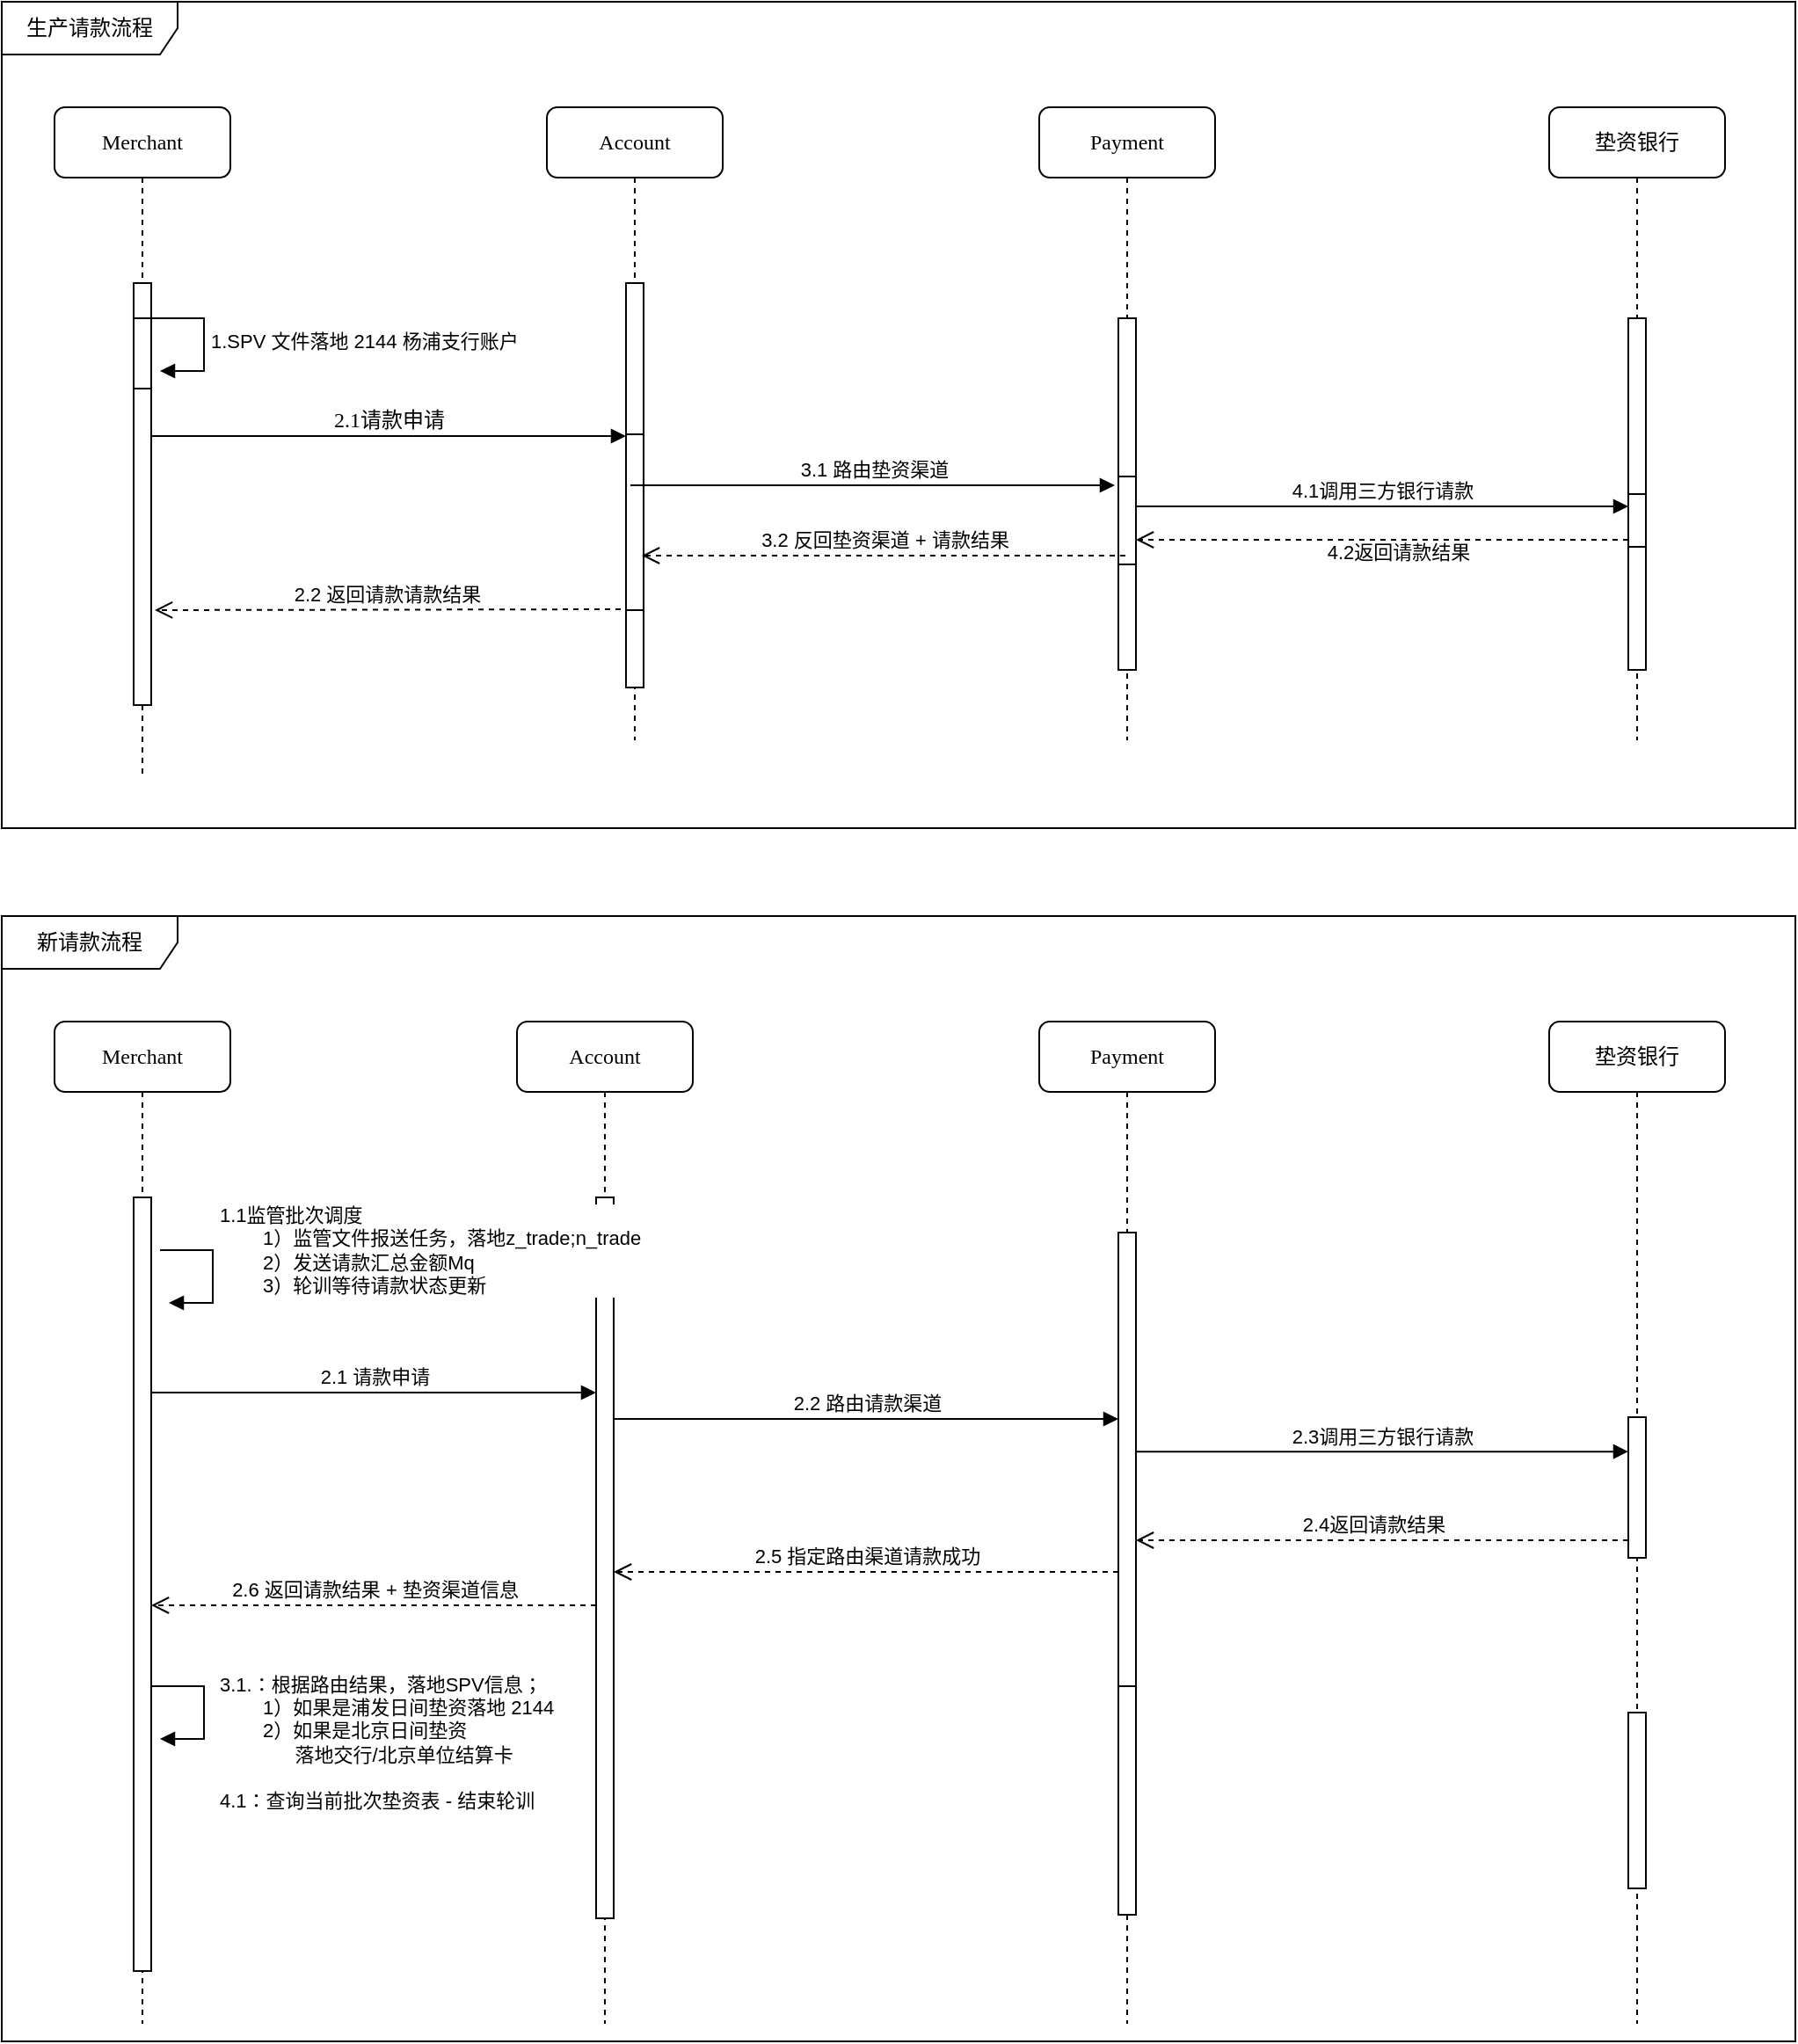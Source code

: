 <mxfile version="24.7.10">
  <diagram name="Page-1" id="13e1069c-82ec-6db2-03f1-153e76fe0fe0">
    <mxGraphModel dx="2088" dy="682" grid="1" gridSize="10" guides="1" tooltips="1" connect="1" arrows="1" fold="1" page="1" pageScale="1" pageWidth="1100" pageHeight="850" background="none" math="0" shadow="0">
      <root>
        <mxCell id="0" />
        <mxCell id="1" parent="0" />
        <mxCell id="7baba1c4bc27f4b0-2" value="Account" style="shape=umlLifeline;perimeter=lifelinePerimeter;whiteSpace=wrap;html=1;container=1;collapsible=0;recursiveResize=0;outlineConnect=0;rounded=1;shadow=0;comic=0;labelBackgroundColor=none;strokeWidth=1;fontFamily=Verdana;fontSize=12;align=center;" parent="1" vertex="1">
          <mxGeometry x="380" y="80" width="100" height="360" as="geometry" />
        </mxCell>
        <mxCell id="7baba1c4bc27f4b0-10" value="" style="html=1;points=[];perimeter=orthogonalPerimeter;rounded=0;shadow=0;comic=0;labelBackgroundColor=none;strokeWidth=1;fontFamily=Verdana;fontSize=12;align=center;" parent="7baba1c4bc27f4b0-2" vertex="1">
          <mxGeometry x="45" y="100" width="10" height="230" as="geometry" />
        </mxCell>
        <mxCell id="kpxduoVY6cWqKxpPgdwj-16" value="" style="html=1;points=[[0,0,0,0,5],[0,1,0,0,-5],[1,0,0,0,5],[1,1,0,0,-5]];perimeter=orthogonalPerimeter;outlineConnect=0;targetShapes=umlLifeline;portConstraint=eastwest;newEdgeStyle={&quot;curved&quot;:0,&quot;rounded&quot;:0};" parent="7baba1c4bc27f4b0-2" vertex="1">
          <mxGeometry x="45" y="186" width="10" height="100" as="geometry" />
        </mxCell>
        <mxCell id="7baba1c4bc27f4b0-3" value="Payment" style="shape=umlLifeline;perimeter=lifelinePerimeter;whiteSpace=wrap;html=1;container=1;collapsible=0;recursiveResize=0;outlineConnect=0;rounded=1;shadow=0;comic=0;labelBackgroundColor=none;strokeWidth=1;fontFamily=Verdana;fontSize=12;align=center;" parent="1" vertex="1">
          <mxGeometry x="660" y="80" width="100" height="360" as="geometry" />
        </mxCell>
        <mxCell id="7baba1c4bc27f4b0-13" value="" style="html=1;points=[];perimeter=orthogonalPerimeter;rounded=0;shadow=0;comic=0;labelBackgroundColor=none;strokeWidth=1;fontFamily=Verdana;fontSize=12;align=center;" parent="7baba1c4bc27f4b0-3" vertex="1">
          <mxGeometry x="45" y="120" width="10" height="200" as="geometry" />
        </mxCell>
        <mxCell id="kpxduoVY6cWqKxpPgdwj-9" value="" style="html=1;points=[[0,0,0,0,5],[0,1,0,0,-5],[1,0,0,0,5],[1,1,0,0,-5]];perimeter=orthogonalPerimeter;outlineConnect=0;targetShapes=umlLifeline;portConstraint=eastwest;newEdgeStyle={&quot;curved&quot;:0,&quot;rounded&quot;:0};" parent="7baba1c4bc27f4b0-3" vertex="1">
          <mxGeometry x="45" y="210" width="10" height="50" as="geometry" />
        </mxCell>
        <mxCell id="7baba1c4bc27f4b0-8" value="Merchant" style="shape=umlLifeline;perimeter=lifelinePerimeter;whiteSpace=wrap;html=1;container=1;collapsible=0;recursiveResize=0;outlineConnect=0;rounded=1;shadow=0;comic=0;labelBackgroundColor=none;strokeWidth=1;fontFamily=Verdana;fontSize=12;align=center;" parent="1" vertex="1">
          <mxGeometry x="100" y="80" width="100" height="380" as="geometry" />
        </mxCell>
        <mxCell id="7baba1c4bc27f4b0-9" value="" style="html=1;points=[];perimeter=orthogonalPerimeter;rounded=0;shadow=0;comic=0;labelBackgroundColor=none;strokeWidth=1;fontFamily=Verdana;fontSize=12;align=center;" parent="7baba1c4bc27f4b0-8" vertex="1">
          <mxGeometry x="45" y="100" width="10" height="240" as="geometry" />
        </mxCell>
        <mxCell id="kpxduoVY6cWqKxpPgdwj-3" value="" style="html=1;points=[[0,0,0,0,5],[0,1,0,0,-5],[1,0,0,0,5],[1,1,0,0,-5]];perimeter=orthogonalPerimeter;outlineConnect=0;targetShapes=umlLifeline;portConstraint=eastwest;newEdgeStyle={&quot;curved&quot;:0,&quot;rounded&quot;:0};" parent="7baba1c4bc27f4b0-8" vertex="1">
          <mxGeometry x="45" y="120" width="10" height="40" as="geometry" />
        </mxCell>
        <mxCell id="kpxduoVY6cWqKxpPgdwj-4" value="1.SPV 文件落地 2144 杨浦支行账户" style="html=1;align=left;spacingLeft=2;endArrow=block;rounded=0;edgeStyle=orthogonalEdgeStyle;curved=0;rounded=0;" parent="7baba1c4bc27f4b0-8" edge="1">
          <mxGeometry x="0.012" relative="1" as="geometry">
            <mxPoint x="55" y="120" as="sourcePoint" />
            <Array as="points">
              <mxPoint x="85" y="150" />
            </Array>
            <mxPoint x="60" y="150" as="targetPoint" />
            <mxPoint as="offset" />
          </mxGeometry>
        </mxCell>
        <mxCell id="7baba1c4bc27f4b0-11" value="2.1请款申请" style="html=1;verticalAlign=bottom;endArrow=block;entryX=0;entryY=0;labelBackgroundColor=none;fontFamily=Verdana;fontSize=12;edgeStyle=elbowEdgeStyle;elbow=horizontal;" parent="1" edge="1">
          <mxGeometry relative="1" as="geometry">
            <mxPoint x="155" y="267" as="sourcePoint" />
            <mxPoint x="425" y="267" as="targetPoint" />
            <mxPoint as="offset" />
          </mxGeometry>
        </mxCell>
        <mxCell id="kpxduoVY6cWqKxpPgdwj-10" value="3.1 路由垫资渠道" style="html=1;verticalAlign=bottom;endArrow=block;curved=0;rounded=0;entryX=0;entryY=0;entryDx=0;entryDy=5;" parent="1" edge="1">
          <mxGeometry x="0.002" relative="1" as="geometry">
            <mxPoint x="427.5" y="295" as="sourcePoint" />
            <mxPoint x="703" y="295" as="targetPoint" />
            <mxPoint as="offset" />
          </mxGeometry>
        </mxCell>
        <mxCell id="kpxduoVY6cWqKxpPgdwj-11" value="3.2 反回垫资渠道 + 请款结果" style="html=1;verticalAlign=bottom;endArrow=open;dashed=1;endSize=8;curved=0;rounded=0;exitX=0;exitY=1;exitDx=0;exitDy=-5;" parent="1" edge="1">
          <mxGeometry relative="1" as="geometry">
            <mxPoint x="434" y="335" as="targetPoint" />
            <mxPoint x="709" y="335" as="sourcePoint" />
          </mxGeometry>
        </mxCell>
        <mxCell id="kpxduoVY6cWqKxpPgdwj-12" value="2.2 返回请款请款结果" style="html=1;verticalAlign=bottom;endArrow=open;dashed=1;endSize=8;curved=0;rounded=0;exitX=0;exitY=1;exitDx=0;exitDy=-5;" parent="1" edge="1">
          <mxGeometry x="0.004" relative="1" as="geometry">
            <mxPoint x="157" y="366" as="targetPoint" />
            <mxPoint x="422" y="365.5" as="sourcePoint" />
            <mxPoint as="offset" />
          </mxGeometry>
        </mxCell>
        <mxCell id="kpxduoVY6cWqKxpPgdwj-13" value="垫资银行" style="shape=umlLifeline;perimeter=lifelinePerimeter;whiteSpace=wrap;html=1;container=1;collapsible=0;recursiveResize=0;outlineConnect=0;rounded=1;shadow=0;comic=0;labelBackgroundColor=none;strokeWidth=1;fontFamily=Verdana;fontSize=12;align=center;" parent="1" vertex="1">
          <mxGeometry x="950" y="80" width="100" height="360" as="geometry" />
        </mxCell>
        <mxCell id="kpxduoVY6cWqKxpPgdwj-14" value="" style="html=1;points=[];perimeter=orthogonalPerimeter;rounded=0;shadow=0;comic=0;labelBackgroundColor=none;strokeWidth=1;fontFamily=Verdana;fontSize=12;align=center;" parent="kpxduoVY6cWqKxpPgdwj-13" vertex="1">
          <mxGeometry x="45" y="120" width="10" height="200" as="geometry" />
        </mxCell>
        <mxCell id="kpxduoVY6cWqKxpPgdwj-20" value="" style="html=1;points=[[0,0,0,0,5],[0,1,0,0,-5],[1,0,0,0,5],[1,1,0,0,-5]];perimeter=orthogonalPerimeter;outlineConnect=0;targetShapes=umlLifeline;portConstraint=eastwest;newEdgeStyle={&quot;curved&quot;:0,&quot;rounded&quot;:0};" parent="kpxduoVY6cWqKxpPgdwj-13" vertex="1">
          <mxGeometry x="45" y="220" width="10" height="30" as="geometry" />
        </mxCell>
        <mxCell id="kpxduoVY6cWqKxpPgdwj-21" value="4.1调用三方银行请款" style="html=1;verticalAlign=bottom;endArrow=block;curved=0;rounded=0;entryX=0;entryY=0;entryDx=0;entryDy=5;" parent="1" edge="1">
          <mxGeometry relative="1" as="geometry">
            <mxPoint x="715" y="307" as="sourcePoint" />
            <mxPoint x="995" y="307" as="targetPoint" />
            <mxPoint as="offset" />
          </mxGeometry>
        </mxCell>
        <mxCell id="kpxduoVY6cWqKxpPgdwj-22" value="4.2返回请款结果" style="html=1;verticalAlign=bottom;endArrow=open;dashed=1;endSize=8;curved=0;rounded=0;exitX=0;exitY=1;exitDx=0;exitDy=-5;" parent="1" edge="1">
          <mxGeometry x="-0.064" y="16" relative="1" as="geometry">
            <mxPoint x="715" y="326" as="targetPoint" />
            <mxPoint x="995" y="326" as="sourcePoint" />
            <mxPoint as="offset" />
          </mxGeometry>
        </mxCell>
        <mxCell id="kpxduoVY6cWqKxpPgdwj-23" value="生产请款流程" style="shape=umlFrame;whiteSpace=wrap;html=1;pointerEvents=0;width=100;height=30;" parent="1" vertex="1">
          <mxGeometry x="70" y="20" width="1020" height="470" as="geometry" />
        </mxCell>
        <mxCell id="kpxduoVY6cWqKxpPgdwj-26" value="Account" style="shape=umlLifeline;perimeter=lifelinePerimeter;whiteSpace=wrap;html=1;container=1;collapsible=0;recursiveResize=0;outlineConnect=0;rounded=1;shadow=0;comic=0;labelBackgroundColor=none;strokeWidth=1;fontFamily=Verdana;fontSize=12;align=center;" parent="1" vertex="1">
          <mxGeometry x="363" y="600" width="100" height="570" as="geometry" />
        </mxCell>
        <mxCell id="kpxduoVY6cWqKxpPgdwj-27" value="" style="html=1;points=[];perimeter=orthogonalPerimeter;rounded=0;shadow=0;comic=0;labelBackgroundColor=none;strokeWidth=1;fontFamily=Verdana;fontSize=12;align=center;" parent="kpxduoVY6cWqKxpPgdwj-26" vertex="1">
          <mxGeometry x="45" y="100" width="10" height="410" as="geometry" />
        </mxCell>
        <mxCell id="kpxduoVY6cWqKxpPgdwj-29" value="Payment" style="shape=umlLifeline;perimeter=lifelinePerimeter;whiteSpace=wrap;html=1;container=1;collapsible=0;recursiveResize=0;outlineConnect=0;rounded=1;shadow=0;comic=0;labelBackgroundColor=none;strokeWidth=1;fontFamily=Verdana;fontSize=12;align=center;" parent="1" vertex="1">
          <mxGeometry x="660" y="600" width="100" height="570" as="geometry" />
        </mxCell>
        <mxCell id="kpxduoVY6cWqKxpPgdwj-30" value="" style="html=1;points=[];perimeter=orthogonalPerimeter;rounded=0;shadow=0;comic=0;labelBackgroundColor=none;strokeWidth=1;fontFamily=Verdana;fontSize=12;align=center;" parent="kpxduoVY6cWqKxpPgdwj-29" vertex="1">
          <mxGeometry x="45" y="120" width="10" height="370" as="geometry" />
        </mxCell>
        <mxCell id="kpxduoVY6cWqKxpPgdwj-32" value="Merchant" style="shape=umlLifeline;perimeter=lifelinePerimeter;whiteSpace=wrap;html=1;container=1;collapsible=0;recursiveResize=0;outlineConnect=0;rounded=1;shadow=0;comic=0;labelBackgroundColor=none;strokeWidth=1;fontFamily=Verdana;fontSize=12;align=center;" parent="1" vertex="1">
          <mxGeometry x="100" y="600" width="100" height="570" as="geometry" />
        </mxCell>
        <mxCell id="kpxduoVY6cWqKxpPgdwj-33" value="" style="html=1;points=[];perimeter=orthogonalPerimeter;rounded=0;shadow=0;comic=0;labelBackgroundColor=none;strokeWidth=1;fontFamily=Verdana;fontSize=12;align=center;" parent="kpxduoVY6cWqKxpPgdwj-32" vertex="1">
          <mxGeometry x="45" y="100" width="10" height="440" as="geometry" />
        </mxCell>
        <mxCell id="kpxduoVY6cWqKxpPgdwj-40" value="垫资银行" style="shape=umlLifeline;perimeter=lifelinePerimeter;whiteSpace=wrap;html=1;container=1;collapsible=0;recursiveResize=0;outlineConnect=0;rounded=1;shadow=0;comic=0;labelBackgroundColor=none;strokeWidth=1;fontFamily=Verdana;fontSize=12;align=center;" parent="1" vertex="1">
          <mxGeometry x="950" y="600" width="100" height="570" as="geometry" />
        </mxCell>
        <mxCell id="kpxduoVY6cWqKxpPgdwj-41" value="" style="html=1;points=[];perimeter=orthogonalPerimeter;rounded=0;shadow=0;comic=0;labelBackgroundColor=none;strokeWidth=1;fontFamily=Verdana;fontSize=12;align=center;" parent="kpxduoVY6cWqKxpPgdwj-40" vertex="1">
          <mxGeometry x="45" y="393" width="10" height="100" as="geometry" />
        </mxCell>
        <mxCell id="kpxduoVY6cWqKxpPgdwj-45" value="新请款流程" style="shape=umlFrame;whiteSpace=wrap;html=1;pointerEvents=0;width=100;height=30;" parent="1" vertex="1">
          <mxGeometry x="70" y="540" width="1020" height="640" as="geometry" />
        </mxCell>
        <mxCell id="kpxduoVY6cWqKxpPgdwj-51" value="3.1.：根据路由结果，落地SPV信息；&lt;br&gt;&lt;span style=&quot;white-space: pre;&quot;&gt;&#x9;&lt;/span&gt;1）如果是浦发日间垫资落地 2144&lt;br&gt;&lt;span style=&quot;white-space: pre;&quot;&gt;&#x9;&lt;/span&gt;2）如果是北京日间垫资&lt;br&gt;&lt;span style=&quot;white-space: pre;&quot;&gt;&#x9;&lt;/span&gt;&amp;nbsp; &amp;nbsp; &amp;nbsp; 落地交行/北京单位结算卡&lt;br&gt;&lt;br&gt;4.1：查询当前批次垫资表 - 结束轮训" style="html=1;align=left;spacingLeft=2;endArrow=block;rounded=0;edgeStyle=orthogonalEdgeStyle;curved=0;rounded=0;" parent="1" edge="1">
          <mxGeometry x="0.412" y="5" relative="1" as="geometry">
            <mxPoint x="155" y="978" as="sourcePoint" />
            <Array as="points">
              <mxPoint x="185" y="1008" />
            </Array>
            <mxPoint x="5" y="-3" as="offset" />
            <mxPoint x="160" y="1008" as="targetPoint" />
          </mxGeometry>
        </mxCell>
        <mxCell id="kpxduoVY6cWqKxpPgdwj-66" value="2.1 请款申请" style="html=1;verticalAlign=bottom;endArrow=block;curved=0;rounded=0;entryX=0;entryY=0;entryDx=0;entryDy=5;" parent="1" edge="1">
          <mxGeometry x="0.001" relative="1" as="geometry">
            <mxPoint x="155" y="811.0" as="sourcePoint" />
            <mxPoint x="408" y="811.0" as="targetPoint" />
            <mxPoint as="offset" />
          </mxGeometry>
        </mxCell>
        <mxCell id="kpxduoVY6cWqKxpPgdwj-67" value="2.6 返回请款结果 + 垫资渠道信息" style="html=1;verticalAlign=bottom;endArrow=open;dashed=1;endSize=8;curved=0;rounded=0;exitX=0;exitY=1;exitDx=0;exitDy=-5;" parent="1" edge="1">
          <mxGeometry x="0.001" relative="1" as="geometry">
            <mxPoint x="155" y="932.0" as="targetPoint" />
            <mxPoint x="408" y="932" as="sourcePoint" />
            <mxPoint as="offset" />
          </mxGeometry>
        </mxCell>
        <mxCell id="kpxduoVY6cWqKxpPgdwj-69" value="" style="html=1;points=[[0,0,0,0,5],[0,1,0,0,-5],[1,0,0,0,5],[1,1,0,0,-5]];perimeter=orthogonalPerimeter;outlineConnect=0;targetShapes=umlLifeline;portConstraint=eastwest;newEdgeStyle={&quot;curved&quot;:0,&quot;rounded&quot;:0};" parent="1" vertex="1">
          <mxGeometry x="705" y="978" width="10" height="130" as="geometry" />
        </mxCell>
        <mxCell id="kpxduoVY6cWqKxpPgdwj-70" value="2.2 路由请款渠道" style="html=1;verticalAlign=bottom;endArrow=block;curved=0;rounded=0;entryX=0;entryY=0;entryDx=0;entryDy=5;" parent="1" edge="1">
          <mxGeometry x="0.005" relative="1" as="geometry">
            <mxPoint x="418" y="826.0" as="sourcePoint" />
            <mxPoint as="offset" />
            <mxPoint x="705" y="826.0" as="targetPoint" />
          </mxGeometry>
        </mxCell>
        <mxCell id="kpxduoVY6cWqKxpPgdwj-71" value="2.5 指定路由渠道请款成功" style="html=1;verticalAlign=bottom;endArrow=open;dashed=1;endSize=8;curved=0;rounded=0;exitX=0;exitY=1;exitDx=0;exitDy=-5;" parent="1" edge="1">
          <mxGeometry relative="1" as="geometry">
            <mxPoint x="418" y="913" as="targetPoint" />
            <mxPoint x="705" y="913" as="sourcePoint" />
          </mxGeometry>
        </mxCell>
        <mxCell id="kpxduoVY6cWqKxpPgdwj-72" value="" style="html=1;points=[[0,0,0,0,5],[0,1,0,0,-5],[1,0,0,0,5],[1,1,0,0,-5]];perimeter=orthogonalPerimeter;outlineConnect=0;targetShapes=umlLifeline;portConstraint=eastwest;newEdgeStyle={&quot;curved&quot;:0,&quot;rounded&quot;:0};" parent="1" vertex="1">
          <mxGeometry x="995" y="825" width="10" height="80" as="geometry" />
        </mxCell>
        <mxCell id="kpxduoVY6cWqKxpPgdwj-73" value="2.3调用三方银行请款" style="html=1;verticalAlign=bottom;endArrow=block;curved=0;rounded=0;entryX=0;entryY=0;entryDx=0;entryDy=5;" parent="1" edge="1">
          <mxGeometry relative="1" as="geometry">
            <mxPoint x="715" y="844.58" as="sourcePoint" />
            <mxPoint as="offset" />
            <mxPoint x="995" y="844.58" as="targetPoint" />
          </mxGeometry>
        </mxCell>
        <mxCell id="kpxduoVY6cWqKxpPgdwj-74" value="2.4返回请款结果" style="html=1;verticalAlign=bottom;endArrow=open;dashed=1;endSize=8;curved=0;rounded=0;" parent="1" edge="1">
          <mxGeometry x="0.036" relative="1" as="geometry">
            <mxPoint x="715" y="895" as="targetPoint" />
            <mxPoint as="offset" />
            <mxPoint x="995" y="895" as="sourcePoint" />
            <Array as="points">
              <mxPoint x="770" y="895" />
            </Array>
          </mxGeometry>
        </mxCell>
        <mxCell id="7rZgTrTP7u6zQViBI7ow-2" value="1.1监管批次调度&lt;br&gt;&lt;span style=&quot;white-space: pre;&quot;&gt;&#x9;&lt;/span&gt;1）监管文件报送任务，落地z_trade;n_trade&lt;br&gt;&lt;span style=&quot;white-space: pre;&quot;&gt;&#x9;&lt;/span&gt;2）发送请款汇总金额Mq&lt;br&gt;&lt;span style=&quot;white-space: pre;&quot;&gt;&#x9;&lt;/span&gt;3）轮训等待请款状态更新" style="html=1;align=left;spacingLeft=2;endArrow=block;rounded=0;edgeStyle=orthogonalEdgeStyle;curved=0;rounded=0;fillColor=none;" edge="1" parent="1">
          <mxGeometry x="-0.294" relative="1" as="geometry">
            <mxPoint x="160" y="730" as="sourcePoint" />
            <Array as="points">
              <mxPoint x="190" y="760" />
            </Array>
            <mxPoint x="165" y="760" as="targetPoint" />
            <mxPoint as="offset" />
          </mxGeometry>
        </mxCell>
      </root>
    </mxGraphModel>
  </diagram>
</mxfile>
